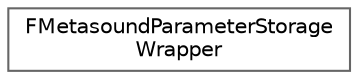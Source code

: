 digraph "Graphical Class Hierarchy"
{
 // INTERACTIVE_SVG=YES
 // LATEX_PDF_SIZE
  bgcolor="transparent";
  edge [fontname=Helvetica,fontsize=10,labelfontname=Helvetica,labelfontsize=10];
  node [fontname=Helvetica,fontsize=10,shape=box,height=0.2,width=0.4];
  rankdir="LR";
  Node0 [id="Node000000",label="FMetasoundParameterStorage\lWrapper",height=0.2,width=0.4,color="grey40", fillcolor="white", style="filled",URL="$d8/d90/classFMetasoundParameterStorageWrapper.html",tooltip=" "];
}
